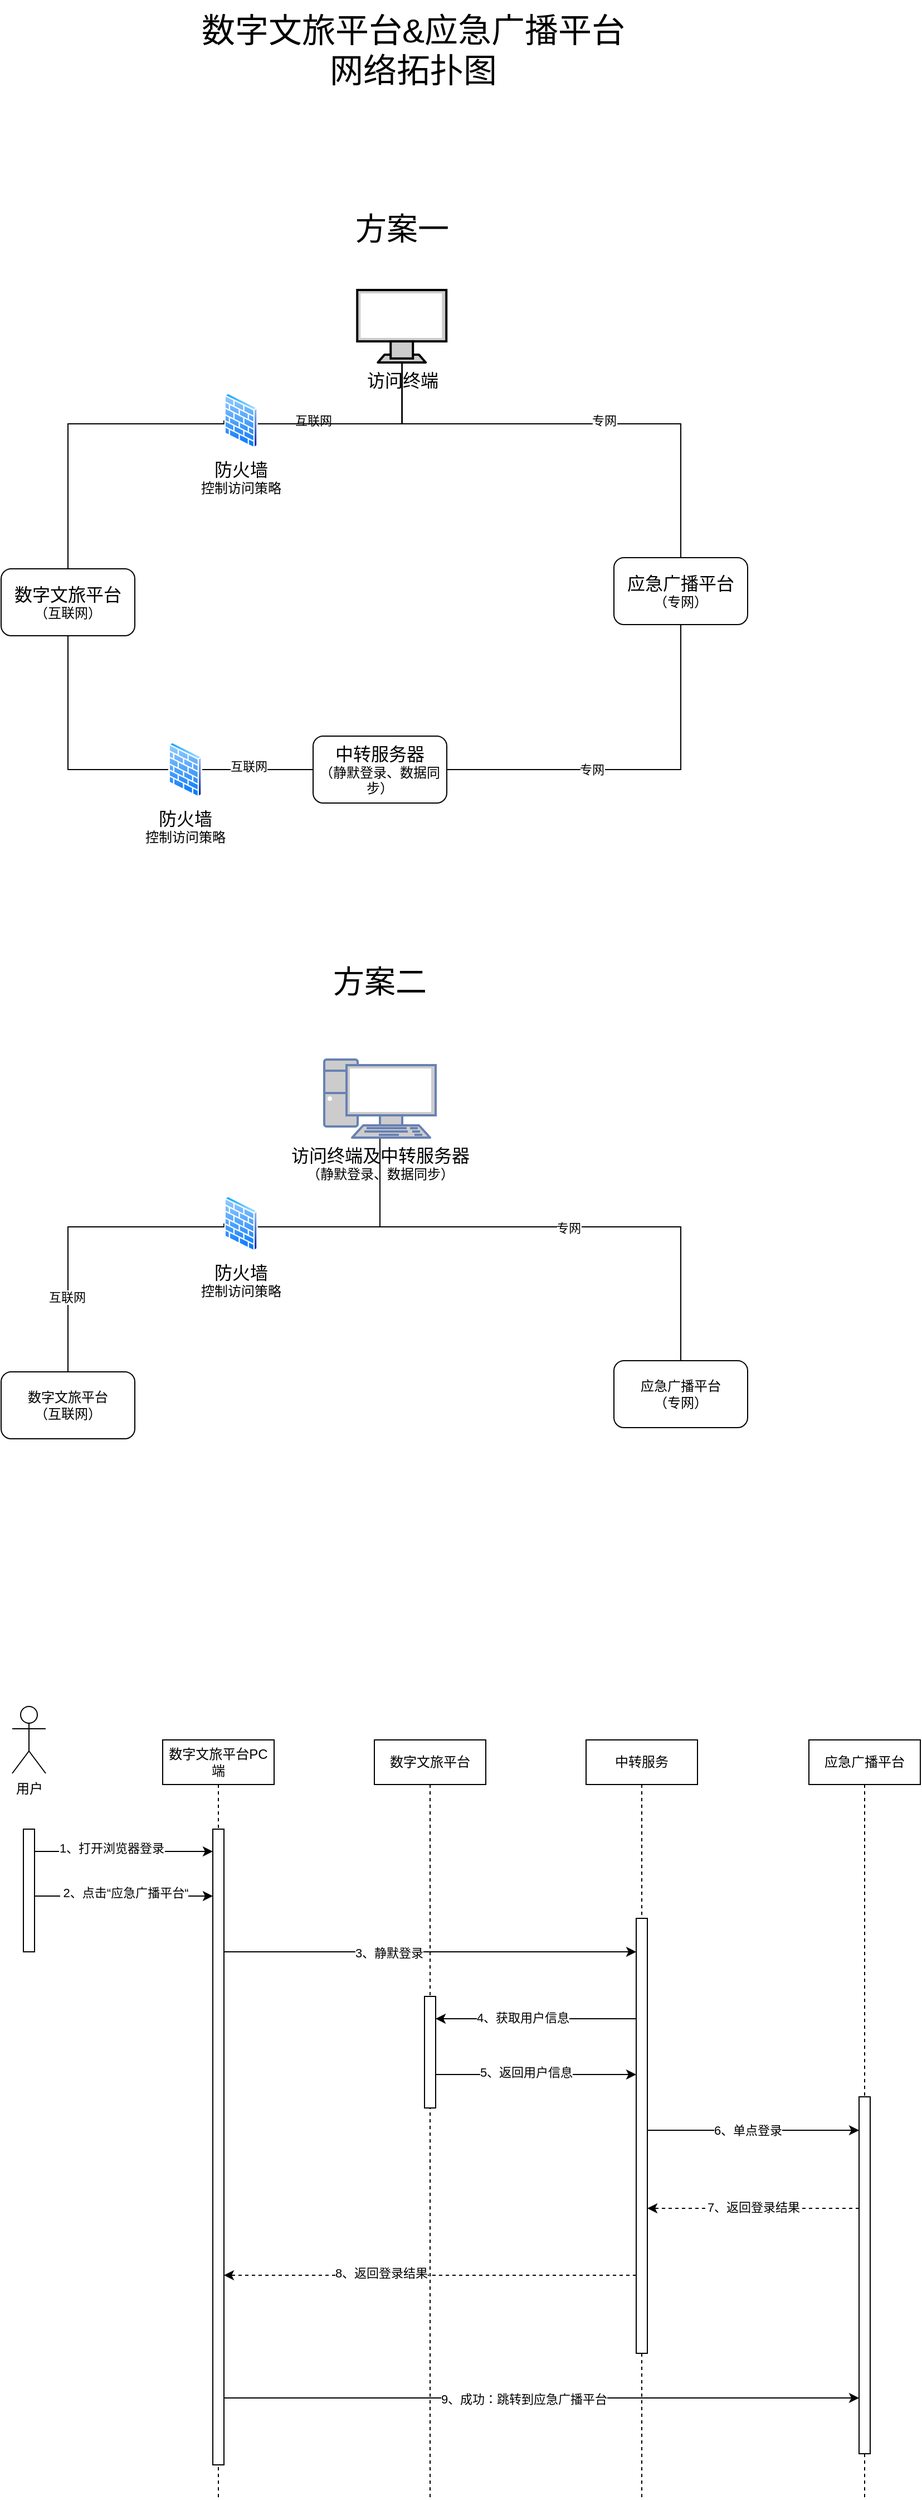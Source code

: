 <mxfile version="24.7.6">
  <diagram name="第 1 页" id="O3yKie8wYm_dcf342z6G">
    <mxGraphModel dx="2247" dy="1927" grid="1" gridSize="10" guides="1" tooltips="1" connect="1" arrows="1" fold="1" page="1" pageScale="1" pageWidth="827" pageHeight="1169" math="0" shadow="0">
      <root>
        <mxCell id="0" />
        <mxCell id="1" parent="0" />
        <mxCell id="PICD6bbU7p97rax8BCYg-83" value="应急广播平台" style="shape=umlLifeline;perimeter=lifelinePerimeter;whiteSpace=wrap;html=1;container=1;dropTarget=0;collapsible=0;recursiveResize=0;outlineConnect=0;portConstraint=eastwest;newEdgeStyle={&quot;curved&quot;:0,&quot;rounded&quot;:0};" vertex="1" parent="1">
          <mxGeometry x="665" y="1400" width="100" height="680" as="geometry" />
        </mxCell>
        <mxCell id="PICD6bbU7p97rax8BCYg-82" value="中转服务" style="shape=umlLifeline;perimeter=lifelinePerimeter;whiteSpace=wrap;html=1;container=1;dropTarget=0;collapsible=0;recursiveResize=0;outlineConnect=0;portConstraint=eastwest;newEdgeStyle={&quot;curved&quot;:0,&quot;rounded&quot;:0};" vertex="1" parent="1">
          <mxGeometry x="465" y="1400" width="100" height="680" as="geometry" />
        </mxCell>
        <mxCell id="PICD6bbU7p97rax8BCYg-81" value="数字文旅平台" style="shape=umlLifeline;perimeter=lifelinePerimeter;whiteSpace=wrap;html=1;container=1;dropTarget=0;collapsible=0;recursiveResize=0;outlineConnect=0;portConstraint=eastwest;newEdgeStyle={&quot;curved&quot;:0,&quot;rounded&quot;:0};" vertex="1" parent="1">
          <mxGeometry x="275" y="1400" width="100" height="680" as="geometry" />
        </mxCell>
        <mxCell id="PICD6bbU7p97rax8BCYg-80" value="数字文旅平台PC端" style="shape=umlLifeline;perimeter=lifelinePerimeter;whiteSpace=wrap;html=1;container=1;dropTarget=0;collapsible=0;recursiveResize=0;outlineConnect=0;portConstraint=eastwest;newEdgeStyle={&quot;curved&quot;:0,&quot;rounded&quot;:0};" vertex="1" parent="1">
          <mxGeometry x="85" y="1400" width="100" height="680" as="geometry" />
        </mxCell>
        <mxCell id="PICD6bbU7p97rax8BCYg-21" style="edgeStyle=orthogonalEdgeStyle;rounded=0;orthogonalLoop=1;jettySize=auto;html=1;entryX=0;entryY=0.5;entryDx=0;entryDy=0;endArrow=none;endFill=0;fontColor=#000000;" edge="1" parent="1" source="PICD6bbU7p97rax8BCYg-1" target="PICD6bbU7p97rax8BCYg-18">
          <mxGeometry relative="1" as="geometry">
            <Array as="points">
              <mxPoint y="530" />
            </Array>
          </mxGeometry>
        </mxCell>
        <mxCell id="PICD6bbU7p97rax8BCYg-1" value="&lt;font style=&quot;font-size: 16px;&quot;&gt;数字文旅平台&lt;/font&gt;&lt;br&gt;（互联网）" style="rounded=1;whiteSpace=wrap;html=1;fontColor=#000000;" vertex="1" parent="1">
          <mxGeometry x="-60" y="350" width="120" height="60" as="geometry" />
        </mxCell>
        <mxCell id="PICD6bbU7p97rax8BCYg-13" value="专网" style="edgeStyle=orthogonalEdgeStyle;rounded=0;orthogonalLoop=1;jettySize=auto;html=1;entryX=1;entryY=0.5;entryDx=0;entryDy=0;endArrow=none;endFill=0;fontColor=#000000;" edge="1" parent="1" source="PICD6bbU7p97rax8BCYg-2" target="PICD6bbU7p97rax8BCYg-11">
          <mxGeometry x="0.235" relative="1" as="geometry">
            <Array as="points">
              <mxPoint x="550" y="530" />
            </Array>
            <mxPoint as="offset" />
          </mxGeometry>
        </mxCell>
        <mxCell id="PICD6bbU7p97rax8BCYg-2" value="&lt;font style=&quot;font-size: 16px;&quot;&gt;应急广播平台&lt;/font&gt;&lt;div&gt;（专网）&lt;/div&gt;" style="rounded=1;whiteSpace=wrap;html=1;fontColor=#000000;" vertex="1" parent="1">
          <mxGeometry x="490" y="340" width="120" height="60" as="geometry" />
        </mxCell>
        <mxCell id="PICD6bbU7p97rax8BCYg-8" style="edgeStyle=orthogonalEdgeStyle;rounded=0;orthogonalLoop=1;jettySize=auto;html=1;entryX=0.5;entryY=0;entryDx=0;entryDy=0;exitX=0.77;exitY=1;exitDx=0;exitDy=0;exitPerimeter=0;endArrow=none;endFill=0;fontColor=#000000;" edge="1" parent="1" source="PICD6bbU7p97rax8BCYg-4">
          <mxGeometry relative="1" as="geometry">
            <mxPoint x="569.61" y="340" as="targetPoint" />
            <Array as="points">
              <mxPoint x="300" y="165" />
              <mxPoint x="300" y="220" />
              <mxPoint x="550" y="220" />
              <mxPoint x="550" y="340" />
            </Array>
          </mxGeometry>
        </mxCell>
        <mxCell id="PICD6bbU7p97rax8BCYg-10" value="专网" style="edgeLabel;html=1;align=center;verticalAlign=middle;resizable=0;points=[];fontColor=#000000;" vertex="1" connectable="0" parent="PICD6bbU7p97rax8BCYg-8">
          <mxGeometry x="0.058" relative="1" as="geometry">
            <mxPoint x="10" y="-3" as="offset" />
          </mxGeometry>
        </mxCell>
        <mxCell id="PICD6bbU7p97rax8BCYg-4" value="&lt;font style=&quot;font-size: 16px;&quot;&gt;访问终端&lt;/font&gt;" style="fontColor=#000000;verticalAlign=top;verticalLabelPosition=bottom;labelPosition=center;align=center;html=1;outlineConnect=0;fillColor=#CCCCCC;strokeColor=#000000;gradientColor=none;gradientDirection=north;strokeWidth=2;shape=mxgraph.networks.monitor;" vertex="1" parent="1">
          <mxGeometry x="259.61" y="100" width="80" height="65" as="geometry" />
        </mxCell>
        <mxCell id="PICD6bbU7p97rax8BCYg-7" style="edgeStyle=orthogonalEdgeStyle;rounded=0;orthogonalLoop=1;jettySize=auto;html=1;entryX=0.5;entryY=0;entryDx=0;entryDy=0;exitX=0;exitY=0.5;exitDx=0;exitDy=0;endArrow=none;endFill=0;fontColor=#000000;" edge="1" parent="1" source="PICD6bbU7p97rax8BCYg-16" target="PICD6bbU7p97rax8BCYg-1">
          <mxGeometry relative="1" as="geometry">
            <Array as="points">
              <mxPoint x="140" y="220" />
              <mxPoint y="220" />
            </Array>
          </mxGeometry>
        </mxCell>
        <mxCell id="PICD6bbU7p97rax8BCYg-9" value="互联网" style="edgeLabel;html=1;align=center;verticalAlign=middle;resizable=0;points=[];fontColor=#000000;" vertex="1" connectable="0" parent="PICD6bbU7p97rax8BCYg-7">
          <mxGeometry x="0.092" y="-1" relative="1" as="geometry">
            <mxPoint x="221" y="-9" as="offset" />
          </mxGeometry>
        </mxCell>
        <mxCell id="PICD6bbU7p97rax8BCYg-11" value="&lt;font style=&quot;font-size: 16px;&quot;&gt;中转服务器&lt;/font&gt;&lt;div&gt;（静默登录、数据同步）&lt;/div&gt;" style="rounded=1;whiteSpace=wrap;html=1;fontColor=#000000;" vertex="1" parent="1">
          <mxGeometry x="220" y="500" width="120" height="60" as="geometry" />
        </mxCell>
        <mxCell id="PICD6bbU7p97rax8BCYg-16" value="&lt;font style=&quot;font-size: 16px;&quot;&gt;防火墙&lt;/font&gt;&lt;div&gt;控制访问策略&lt;/div&gt;" style="image;aspect=fixed;perimeter=ellipsePerimeter;html=1;align=center;shadow=0;dashed=0;spacingTop=3;image=img/lib/active_directory/firewall.svg;fontColor=#000000;" vertex="1" parent="1">
          <mxGeometry x="140" y="192" width="30.5" height="50" as="geometry" />
        </mxCell>
        <mxCell id="PICD6bbU7p97rax8BCYg-17" style="edgeStyle=orthogonalEdgeStyle;rounded=0;orthogonalLoop=1;jettySize=auto;html=1;entryX=0.5;entryY=1;entryDx=0;entryDy=0;entryPerimeter=0;endArrow=none;endFill=0;fontColor=#000000;" edge="1" parent="1" source="PICD6bbU7p97rax8BCYg-16" target="PICD6bbU7p97rax8BCYg-4">
          <mxGeometry relative="1" as="geometry">
            <mxPoint x="190.0" y="220" as="sourcePoint" />
            <Array as="points">
              <mxPoint x="300" y="220" />
            </Array>
          </mxGeometry>
        </mxCell>
        <mxCell id="PICD6bbU7p97rax8BCYg-22" style="edgeStyle=orthogonalEdgeStyle;rounded=0;orthogonalLoop=1;jettySize=auto;html=1;endArrow=none;endFill=0;fontColor=#000000;" edge="1" parent="1" source="PICD6bbU7p97rax8BCYg-18" target="PICD6bbU7p97rax8BCYg-11">
          <mxGeometry relative="1" as="geometry" />
        </mxCell>
        <mxCell id="PICD6bbU7p97rax8BCYg-42" value="互联网" style="edgeLabel;html=1;align=center;verticalAlign=middle;resizable=0;points=[];" vertex="1" connectable="0" parent="PICD6bbU7p97rax8BCYg-22">
          <mxGeometry x="-0.166" y="3" relative="1" as="geometry">
            <mxPoint as="offset" />
          </mxGeometry>
        </mxCell>
        <mxCell id="PICD6bbU7p97rax8BCYg-18" value="&lt;font style=&quot;font-size: 16px;&quot;&gt;防火墙&lt;/font&gt;&lt;div&gt;控制访问策略&lt;/div&gt;" style="image;aspect=fixed;perimeter=ellipsePerimeter;html=1;align=center;shadow=0;dashed=0;spacingTop=3;image=img/lib/active_directory/firewall.svg;fontColor=#000000;" vertex="1" parent="1">
          <mxGeometry x="90" y="505" width="30.5" height="50" as="geometry" />
        </mxCell>
        <mxCell id="PICD6bbU7p97rax8BCYg-25" value="数字文旅平台&lt;br&gt;（互联网）" style="rounded=1;whiteSpace=wrap;html=1;fontColor=#000000;" vertex="1" parent="1">
          <mxGeometry x="-60" y="1070" width="120" height="60" as="geometry" />
        </mxCell>
        <mxCell id="PICD6bbU7p97rax8BCYg-27" value="应急广播平台&lt;div&gt;（专网）&lt;/div&gt;" style="rounded=1;whiteSpace=wrap;html=1;fontColor=#000000;" vertex="1" parent="1">
          <mxGeometry x="490" y="1060" width="120" height="60" as="geometry" />
        </mxCell>
        <mxCell id="PICD6bbU7p97rax8BCYg-28" style="edgeStyle=orthogonalEdgeStyle;rounded=0;orthogonalLoop=1;jettySize=auto;html=1;entryX=0.5;entryY=0;entryDx=0;entryDy=0;endArrow=none;endFill=0;fontColor=#000000;" edge="1" parent="1" source="PICD6bbU7p97rax8BCYg-38" target="PICD6bbU7p97rax8BCYg-27">
          <mxGeometry relative="1" as="geometry">
            <Array as="points">
              <mxPoint x="280" y="940" />
              <mxPoint x="550" y="940" />
            </Array>
            <mxPoint x="301.6" y="885" as="sourcePoint" />
          </mxGeometry>
        </mxCell>
        <mxCell id="PICD6bbU7p97rax8BCYg-29" value="专网" style="edgeLabel;html=1;align=center;verticalAlign=middle;resizable=0;points=[];fontColor=#000000;" vertex="1" connectable="0" parent="PICD6bbU7p97rax8BCYg-28">
          <mxGeometry x="0.058" relative="1" as="geometry">
            <mxPoint y="1" as="offset" />
          </mxGeometry>
        </mxCell>
        <mxCell id="PICD6bbU7p97rax8BCYg-31" style="edgeStyle=orthogonalEdgeStyle;rounded=0;orthogonalLoop=1;jettySize=auto;html=1;entryX=0.5;entryY=0;entryDx=0;entryDy=0;exitX=0;exitY=0.5;exitDx=0;exitDy=0;endArrow=none;endFill=0;fontColor=#000000;" edge="1" parent="1" source="PICD6bbU7p97rax8BCYg-34" target="PICD6bbU7p97rax8BCYg-25">
          <mxGeometry relative="1" as="geometry">
            <Array as="points">
              <mxPoint x="140" y="940" />
              <mxPoint y="940" />
            </Array>
          </mxGeometry>
        </mxCell>
        <mxCell id="PICD6bbU7p97rax8BCYg-32" value="互联网" style="edgeLabel;html=1;align=center;verticalAlign=middle;resizable=0;points=[];fontColor=#000000;" vertex="1" connectable="0" parent="PICD6bbU7p97rax8BCYg-31">
          <mxGeometry x="0.092" y="-1" relative="1" as="geometry">
            <mxPoint y="57" as="offset" />
          </mxGeometry>
        </mxCell>
        <mxCell id="PICD6bbU7p97rax8BCYg-34" value="&lt;font style=&quot;font-size: 16px;&quot;&gt;防火墙&lt;/font&gt;&lt;div&gt;控制访问策略&lt;/div&gt;" style="image;aspect=fixed;perimeter=ellipsePerimeter;html=1;align=center;shadow=0;dashed=0;spacingTop=3;image=img/lib/active_directory/firewall.svg;fontColor=#000000;" vertex="1" parent="1">
          <mxGeometry x="140" y="912" width="30.5" height="50" as="geometry" />
        </mxCell>
        <mxCell id="PICD6bbU7p97rax8BCYg-35" style="edgeStyle=orthogonalEdgeStyle;rounded=0;orthogonalLoop=1;jettySize=auto;html=1;endArrow=none;endFill=0;fontColor=#000000;" edge="1" parent="1" source="PICD6bbU7p97rax8BCYg-34" target="PICD6bbU7p97rax8BCYg-38">
          <mxGeometry relative="1" as="geometry">
            <Array as="points">
              <mxPoint x="280" y="940" />
            </Array>
            <mxPoint x="280" y="885" as="targetPoint" />
          </mxGeometry>
        </mxCell>
        <mxCell id="PICD6bbU7p97rax8BCYg-38" value="&lt;font style=&quot;font-size: 16px;&quot;&gt;访问终端及中转服务器&lt;/font&gt;&lt;div&gt;&lt;span style=&quot;text-wrap: wrap;&quot;&gt;（静默登录、数据同步）&lt;/span&gt;&lt;br&gt;&lt;/div&gt;" style="fontColor=#000000;verticalAlign=top;verticalLabelPosition=bottom;labelPosition=center;align=center;html=1;outlineConnect=0;fillColor=#CCCCCC;strokeColor=#6881B3;gradientColor=none;gradientDirection=north;strokeWidth=2;shape=mxgraph.networks.pc;" vertex="1" parent="1">
          <mxGeometry x="230" y="790" width="100" height="70" as="geometry" />
        </mxCell>
        <mxCell id="PICD6bbU7p97rax8BCYg-43" value="&lt;font style=&quot;font-size: 30px;&quot;&gt;数字文旅平台&amp;amp;应急广播平台&lt;/font&gt;&lt;div&gt;&lt;font style=&quot;font-size: 30px;&quot;&gt;网络拓扑图&lt;/font&gt;&lt;/div&gt;" style="text;html=1;align=center;verticalAlign=middle;whiteSpace=wrap;rounded=0;" vertex="1" parent="1">
          <mxGeometry x="1.421e-14" y="-160" width="620" height="90" as="geometry" />
        </mxCell>
        <mxCell id="PICD6bbU7p97rax8BCYg-44" value="方案一" style="text;html=1;align=center;verticalAlign=middle;whiteSpace=wrap;rounded=0;fontSize=28;" vertex="1" parent="1">
          <mxGeometry x="214.61" y="20" width="170" height="50" as="geometry" />
        </mxCell>
        <mxCell id="PICD6bbU7p97rax8BCYg-45" value="方案二" style="text;html=1;align=center;verticalAlign=middle;whiteSpace=wrap;rounded=0;fontSize=28;" vertex="1" parent="1">
          <mxGeometry x="190" y="700" width="180" height="40" as="geometry" />
        </mxCell>
        <mxCell id="PICD6bbU7p97rax8BCYg-46" value="用户" style="shape=umlActor;verticalLabelPosition=bottom;verticalAlign=top;html=1;outlineConnect=0;" vertex="1" parent="1">
          <mxGeometry x="-50" y="1370" width="30" height="60" as="geometry" />
        </mxCell>
        <mxCell id="PICD6bbU7p97rax8BCYg-57" style="edgeStyle=orthogonalEdgeStyle;rounded=0;orthogonalLoop=1;jettySize=auto;html=1;curved=0;" edge="1" parent="1">
          <mxGeometry relative="1" as="geometry">
            <mxPoint x="-30" y="1500" as="sourcePoint" />
            <mxPoint x="130" y="1500" as="targetPoint" />
          </mxGeometry>
        </mxCell>
        <mxCell id="PICD6bbU7p97rax8BCYg-58" value="1、打开浏览器登录" style="edgeLabel;html=1;align=center;verticalAlign=middle;resizable=0;points=[];" vertex="1" connectable="0" parent="PICD6bbU7p97rax8BCYg-57">
          <mxGeometry x="-0.138" y="3" relative="1" as="geometry">
            <mxPoint as="offset" />
          </mxGeometry>
        </mxCell>
        <mxCell id="PICD6bbU7p97rax8BCYg-61" style="edgeStyle=orthogonalEdgeStyle;rounded=0;orthogonalLoop=1;jettySize=auto;html=1;curved=0;" edge="1" parent="1">
          <mxGeometry relative="1" as="geometry">
            <mxPoint x="-30" y="1540" as="sourcePoint" />
            <mxPoint x="130" y="1540" as="targetPoint" />
          </mxGeometry>
        </mxCell>
        <mxCell id="PICD6bbU7p97rax8BCYg-62" value="&amp;nbsp;2、点击“应急广播平台“" style="edgeLabel;html=1;align=center;verticalAlign=middle;resizable=0;points=[];" vertex="1" connectable="0" parent="PICD6bbU7p97rax8BCYg-61">
          <mxGeometry x="-0.388" y="3" relative="1" as="geometry">
            <mxPoint x="31" as="offset" />
          </mxGeometry>
        </mxCell>
        <mxCell id="PICD6bbU7p97rax8BCYg-55" value="" style="html=1;points=[[0,0,0,0,5],[0,1,0,0,-5],[1,0,0,0,5],[1,1,0,0,-5]];perimeter=orthogonalPerimeter;outlineConnect=0;targetShapes=umlLifeline;portConstraint=eastwest;newEdgeStyle={&quot;curved&quot;:0,&quot;rounded&quot;:0};" vertex="1" parent="1">
          <mxGeometry x="-40" y="1480" width="10" height="110" as="geometry" />
        </mxCell>
        <mxCell id="PICD6bbU7p97rax8BCYg-66" style="edgeStyle=orthogonalEdgeStyle;rounded=0;orthogonalLoop=1;jettySize=auto;html=1;curved=0;" edge="1" parent="1" source="PICD6bbU7p97rax8BCYg-56" target="PICD6bbU7p97rax8BCYg-63">
          <mxGeometry relative="1" as="geometry">
            <Array as="points">
              <mxPoint x="440" y="1590" />
              <mxPoint x="440" y="1590" />
            </Array>
          </mxGeometry>
        </mxCell>
        <mxCell id="PICD6bbU7p97rax8BCYg-67" value="3、静默登录" style="edgeLabel;html=1;align=center;verticalAlign=middle;resizable=0;points=[];" vertex="1" connectable="0" parent="PICD6bbU7p97rax8BCYg-66">
          <mxGeometry x="-0.2" y="-1" relative="1" as="geometry">
            <mxPoint as="offset" />
          </mxGeometry>
        </mxCell>
        <mxCell id="PICD6bbU7p97rax8BCYg-84" style="edgeStyle=orthogonalEdgeStyle;rounded=0;orthogonalLoop=1;jettySize=auto;html=1;curved=0;" edge="1" parent="1" source="PICD6bbU7p97rax8BCYg-56" target="PICD6bbU7p97rax8BCYg-73">
          <mxGeometry relative="1" as="geometry">
            <Array as="points">
              <mxPoint x="570" y="1990" />
              <mxPoint x="570" y="1990" />
            </Array>
          </mxGeometry>
        </mxCell>
        <mxCell id="PICD6bbU7p97rax8BCYg-85" value="9、成功：跳转到应急广播平台" style="edgeLabel;html=1;align=center;verticalAlign=middle;resizable=0;points=[];" vertex="1" connectable="0" parent="PICD6bbU7p97rax8BCYg-84">
          <mxGeometry x="-0.056" y="-1" relative="1" as="geometry">
            <mxPoint as="offset" />
          </mxGeometry>
        </mxCell>
        <mxCell id="PICD6bbU7p97rax8BCYg-56" value="" style="html=1;points=[[0,0,0,0,5],[0,1,0,0,-5],[1,0,0,0,5],[1,1,0,0,-5]];perimeter=orthogonalPerimeter;outlineConnect=0;targetShapes=umlLifeline;portConstraint=eastwest;newEdgeStyle={&quot;curved&quot;:0,&quot;rounded&quot;:0};" vertex="1" parent="1">
          <mxGeometry x="130" y="1480" width="10" height="570" as="geometry" />
        </mxCell>
        <mxCell id="PICD6bbU7p97rax8BCYg-69" style="edgeStyle=orthogonalEdgeStyle;rounded=0;orthogonalLoop=1;jettySize=auto;html=1;curved=0;" edge="1" parent="1" source="PICD6bbU7p97rax8BCYg-63" target="PICD6bbU7p97rax8BCYg-68">
          <mxGeometry relative="1" as="geometry">
            <mxPoint x="340" y="1680" as="targetPoint" />
            <Array as="points">
              <mxPoint x="380" y="1650" />
              <mxPoint x="380" y="1650" />
            </Array>
          </mxGeometry>
        </mxCell>
        <mxCell id="PICD6bbU7p97rax8BCYg-70" value="4、获取用户信息" style="edgeLabel;html=1;align=center;verticalAlign=middle;resizable=0;points=[];" vertex="1" connectable="0" parent="PICD6bbU7p97rax8BCYg-69">
          <mxGeometry x="0.133" y="-1" relative="1" as="geometry">
            <mxPoint as="offset" />
          </mxGeometry>
        </mxCell>
        <mxCell id="PICD6bbU7p97rax8BCYg-74" style="edgeStyle=orthogonalEdgeStyle;rounded=0;orthogonalLoop=1;jettySize=auto;html=1;curved=0;" edge="1" parent="1" source="PICD6bbU7p97rax8BCYg-63" target="PICD6bbU7p97rax8BCYg-73">
          <mxGeometry relative="1" as="geometry">
            <Array as="points">
              <mxPoint x="670" y="1750" />
              <mxPoint x="670" y="1750" />
            </Array>
          </mxGeometry>
        </mxCell>
        <mxCell id="PICD6bbU7p97rax8BCYg-75" value="6、单点登录" style="edgeLabel;html=1;align=center;verticalAlign=middle;resizable=0;points=[];" vertex="1" connectable="0" parent="PICD6bbU7p97rax8BCYg-74">
          <mxGeometry x="-0.295" y="-1" relative="1" as="geometry">
            <mxPoint x="23" y="-1" as="offset" />
          </mxGeometry>
        </mxCell>
        <mxCell id="PICD6bbU7p97rax8BCYg-78" style="edgeStyle=orthogonalEdgeStyle;rounded=0;orthogonalLoop=1;jettySize=auto;html=1;curved=0;dashed=1;" edge="1" parent="1" source="PICD6bbU7p97rax8BCYg-63" target="PICD6bbU7p97rax8BCYg-56">
          <mxGeometry relative="1" as="geometry">
            <Array as="points">
              <mxPoint x="390" y="1880" />
              <mxPoint x="390" y="1880" />
            </Array>
          </mxGeometry>
        </mxCell>
        <mxCell id="PICD6bbU7p97rax8BCYg-79" value="8、返回登录结果" style="edgeLabel;html=1;align=center;verticalAlign=middle;resizable=0;points=[];" vertex="1" connectable="0" parent="PICD6bbU7p97rax8BCYg-78">
          <mxGeometry x="0.238" y="-2" relative="1" as="geometry">
            <mxPoint as="offset" />
          </mxGeometry>
        </mxCell>
        <mxCell id="PICD6bbU7p97rax8BCYg-63" value="" style="html=1;points=[[0,0,0,0,5],[0,1,0,0,-5],[1,0,0,0,5],[1,1,0,0,-5]];perimeter=orthogonalPerimeter;outlineConnect=0;targetShapes=umlLifeline;portConstraint=eastwest;newEdgeStyle={&quot;curved&quot;:0,&quot;rounded&quot;:0};" vertex="1" parent="1">
          <mxGeometry x="510" y="1560" width="10" height="390" as="geometry" />
        </mxCell>
        <mxCell id="PICD6bbU7p97rax8BCYg-71" style="edgeStyle=orthogonalEdgeStyle;rounded=0;orthogonalLoop=1;jettySize=auto;html=1;curved=0;" edge="1" parent="1" source="PICD6bbU7p97rax8BCYg-68" target="PICD6bbU7p97rax8BCYg-63">
          <mxGeometry relative="1" as="geometry">
            <Array as="points">
              <mxPoint x="380" y="1700" />
              <mxPoint x="380" y="1700" />
            </Array>
          </mxGeometry>
        </mxCell>
        <mxCell id="PICD6bbU7p97rax8BCYg-72" value="5、返回用户信息" style="edgeLabel;html=1;align=center;verticalAlign=middle;resizable=0;points=[];" vertex="1" connectable="0" parent="PICD6bbU7p97rax8BCYg-71">
          <mxGeometry x="-0.1" y="2" relative="1" as="geometry">
            <mxPoint as="offset" />
          </mxGeometry>
        </mxCell>
        <mxCell id="PICD6bbU7p97rax8BCYg-68" value="" style="html=1;points=[[0,0,0,0,5],[0,1,0,0,-5],[1,0,0,0,5],[1,1,0,0,-5]];perimeter=orthogonalPerimeter;outlineConnect=0;targetShapes=umlLifeline;portConstraint=eastwest;newEdgeStyle={&quot;curved&quot;:0,&quot;rounded&quot;:0};" vertex="1" parent="1">
          <mxGeometry x="320" y="1630" width="10" height="100" as="geometry" />
        </mxCell>
        <mxCell id="PICD6bbU7p97rax8BCYg-76" style="edgeStyle=orthogonalEdgeStyle;rounded=0;orthogonalLoop=1;jettySize=auto;html=1;curved=0;dashed=1;" edge="1" parent="1" source="PICD6bbU7p97rax8BCYg-73" target="PICD6bbU7p97rax8BCYg-63">
          <mxGeometry relative="1" as="geometry">
            <Array as="points">
              <mxPoint x="670" y="1820" />
              <mxPoint x="670" y="1820" />
            </Array>
          </mxGeometry>
        </mxCell>
        <mxCell id="PICD6bbU7p97rax8BCYg-77" value="7、返回登录结果" style="edgeLabel;html=1;align=center;verticalAlign=middle;resizable=0;points=[];" vertex="1" connectable="0" parent="PICD6bbU7p97rax8BCYg-76">
          <mxGeometry y="-1" relative="1" as="geometry">
            <mxPoint as="offset" />
          </mxGeometry>
        </mxCell>
        <mxCell id="PICD6bbU7p97rax8BCYg-73" value="" style="html=1;points=[[0,0,0,0,5],[0,1,0,0,-5],[1,0,0,0,5],[1,1,0,0,-5]];perimeter=orthogonalPerimeter;outlineConnect=0;targetShapes=umlLifeline;portConstraint=eastwest;newEdgeStyle={&quot;curved&quot;:0,&quot;rounded&quot;:0};" vertex="1" parent="1">
          <mxGeometry x="710" y="1720" width="10" height="320" as="geometry" />
        </mxCell>
      </root>
    </mxGraphModel>
  </diagram>
</mxfile>
